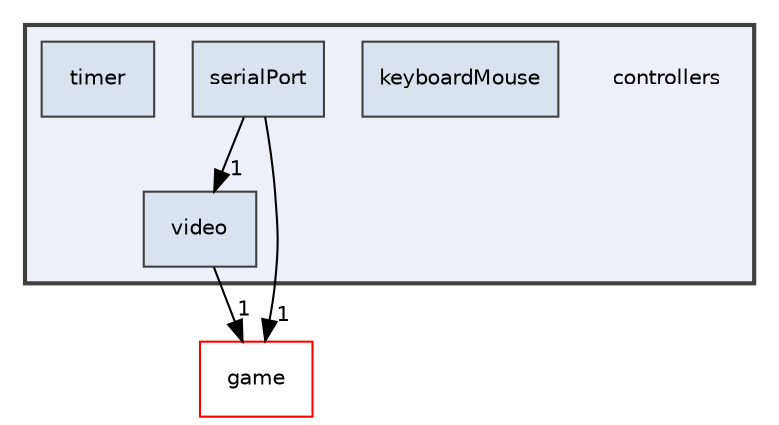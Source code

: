 digraph "controllers"
{
 // LATEX_PDF_SIZE
  edge [fontname="Helvetica",fontsize="10",labelfontname="Helvetica",labelfontsize="10"];
  node [fontname="Helvetica",fontsize="10",shape=record];
  compound=true
  subgraph clusterdir_87b6ed4386158a4d6cd0ecd5fb5bd5c2 {
    graph [ bgcolor="#edf0f7", pencolor="grey25", style="filled,bold,", label="", fontname="Helvetica", fontsize="10", URL="dir_87b6ed4386158a4d6cd0ecd5fb5bd5c2.html"]
    dir_87b6ed4386158a4d6cd0ecd5fb5bd5c2 [shape=plaintext, label="controllers"];
  dir_9e85dcce946361281c4805cf9a6590ad [shape=box, label="keyboardMouse", style="filled,", fillcolor="#dae1ef", color="grey25", URL="dir_9e85dcce946361281c4805cf9a6590ad.html"];
  dir_49413fbf842ab040d60b06b9851af279 [shape=box, label="serialPort", style="filled,", fillcolor="#dae1ef", color="grey25", URL="dir_49413fbf842ab040d60b06b9851af279.html"];
  dir_e8dcd8da7cda59f2f0b538195609ea08 [shape=box, label="timer", style="filled,", fillcolor="#dae1ef", color="grey25", URL="dir_e8dcd8da7cda59f2f0b538195609ea08.html"];
  dir_5032c9f7d5b4d268bec58cce60a3c073 [shape=box, label="video", style="filled,", fillcolor="#dae1ef", color="grey25", URL="dir_5032c9f7d5b4d268bec58cce60a3c073.html"];
  }
  dir_37c6514aeece95293041e34c0f2e0784 [shape=box, label="game", style="", fillcolor="#edf0f7", color="red", URL="dir_37c6514aeece95293041e34c0f2e0784.html"];
  dir_49413fbf842ab040d60b06b9851af279->dir_37c6514aeece95293041e34c0f2e0784 [headlabel="1", labeldistance=1.5 headhref="dir_000004_000001.html"];
  dir_49413fbf842ab040d60b06b9851af279->dir_5032c9f7d5b4d268bec58cce60a3c073 [headlabel="1", labeldistance=1.5 headhref="dir_000004_000007.html"];
  dir_5032c9f7d5b4d268bec58cce60a3c073->dir_37c6514aeece95293041e34c0f2e0784 [headlabel="1", labeldistance=1.5 headhref="dir_000007_000001.html"];
}
